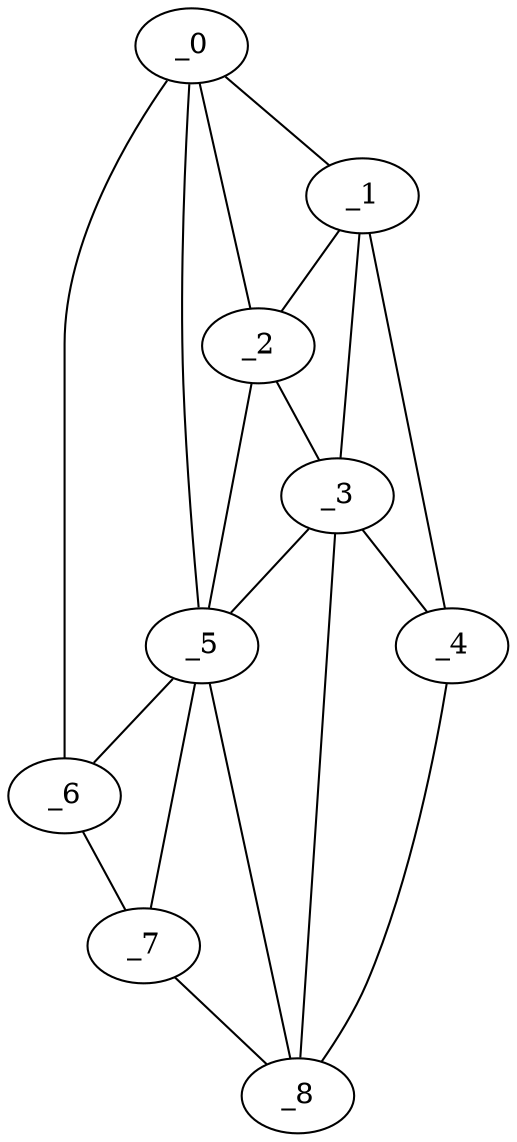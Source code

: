 graph "obj40__120.gxl" {
	_0	 [x=4,
		y=49];
	_1	 [x=9,
		y=63];
	_0 -- _1	 [valence=1];
	_2	 [x=74,
		y=49];
	_0 -- _2	 [valence=2];
	_5	 [x=97,
		y=36];
	_0 -- _5	 [valence=2];
	_6	 [x=109,
		y=31];
	_0 -- _6	 [valence=1];
	_1 -- _2	 [valence=2];
	_3	 [x=79,
		y=73];
	_1 -- _3	 [valence=2];
	_4	 [x=79,
		y=98];
	_1 -- _4	 [valence=1];
	_2 -- _3	 [valence=2];
	_2 -- _5	 [valence=2];
	_3 -- _4	 [valence=2];
	_3 -- _5	 [valence=2];
	_8	 [x=125,
		y=67];
	_3 -- _8	 [valence=1];
	_4 -- _8	 [valence=1];
	_5 -- _6	 [valence=2];
	_7	 [x=125,
		y=41];
	_5 -- _7	 [valence=2];
	_5 -- _8	 [valence=2];
	_6 -- _7	 [valence=1];
	_7 -- _8	 [valence=1];
}
